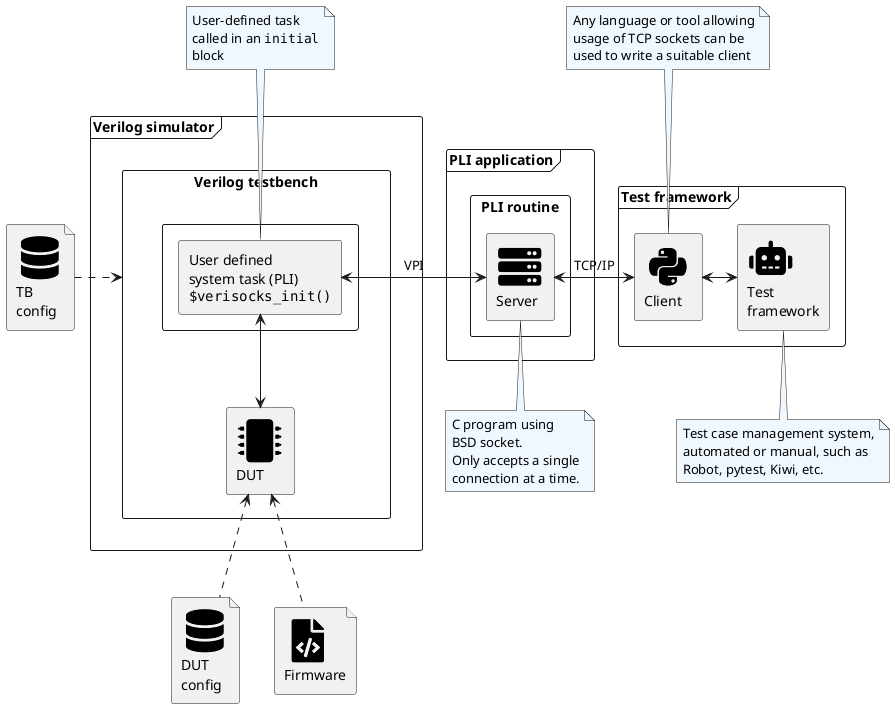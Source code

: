 @startuml verisocks_architecture
' title Verisocks architecture overview
' footer "Copyright (c) Jérémie Chabloz - 2022"

!include <tupadr3/font-awesome-5/server>
!include <tupadr3/font-awesome-5/python>
!include <tupadr3/font-awesome-5/robot>
!include <tupadr3/font-awesome-5/database>
!include <tupadr3/font-awesome-5/cogs>
!include <tupadr3/font-awesome-5/file_code>
!include <tupadr3/font-awesome-5/code>
!include <tupadr3/font-awesome-5/microchip>

skinparam NoteBackgroundColor AliceBlue
skinparam ComponentStyle rectangle
skinparam DefaultFontName Helvetica

frame "PLI application" {
    rectangle "PLI routine" {
        rectangle "<$server>\nServer" as tcp_server
    }
}
    
file "<$database>\nTB\nconfig" as cfg_tb
file "<$database>\nDUT\nconfig" as cfg_dut
file "<$file_code>\nFirmware" as fw


frame "Verilog simulator" as sim {
    rectangle "Verilog testbench" as tb {
        [<$microchip>\nDUT] as dut
        rectangle {
            [User defined\nsystem task (PLI)\n""$verisocks_init()""] as task
        }
    }
}

cfg_tb .right.> tb
cfg_dut .up.> dut

frame "Test framework" as client {
    [<$python>\nClient] as tcp_client
    [<$robot>\nTest\nframework] as tcms
}

note top of tcp_client
Any language or tool allowing
usage of TCP sockets can be
used to write a suitable client
endnote

note bottom of tcms
Test case management system,
automated or manual, such as
Robot, pytest, Kiwi, etc.
endnote

note bottom of tcp_server
C program using
BSD socket.
Only accepts a single
connection at a time.
endnote

note top of task
User-defined task
called in an ""initial""
block
endnote

task <--> dut
task <-> tcp_server : VPI
tcp_server <-> tcp_client : TCP/IP
tcms <-left-> tcp_client

fw .up.> dut

@enduml